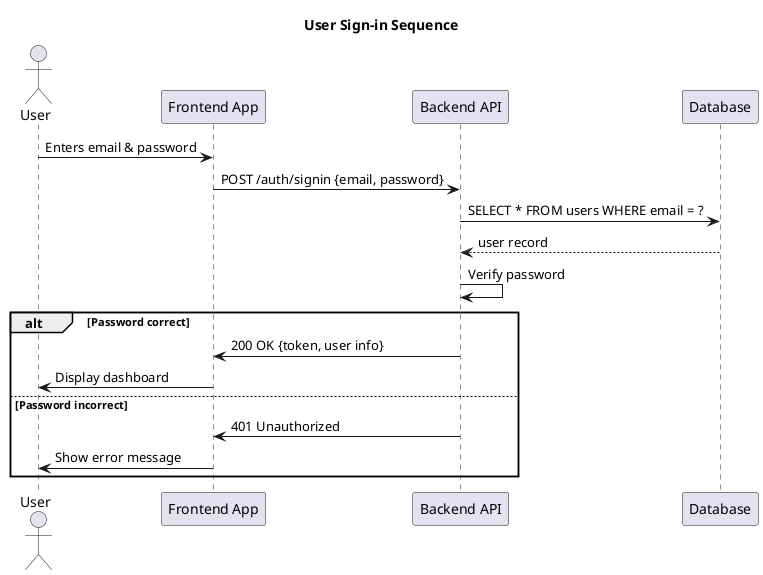 @startuml
title User Sign-in Sequence

actor User
participant "Frontend App" as FE
participant "Backend API" as BE
participant "Database" as DB

User -> FE : Enters email & password
FE -> BE : POST /auth/signin {email, password}
BE -> DB : SELECT * FROM users WHERE email = ?
DB --> BE : user record
BE -> BE : Verify password
alt Password correct
    BE -> FE : 200 OK {token, user info}
    FE -> User : Display dashboard
else Password incorrect
    BE -> FE : 401 Unauthorized
    FE -> User : Show error message
end

@enduml
